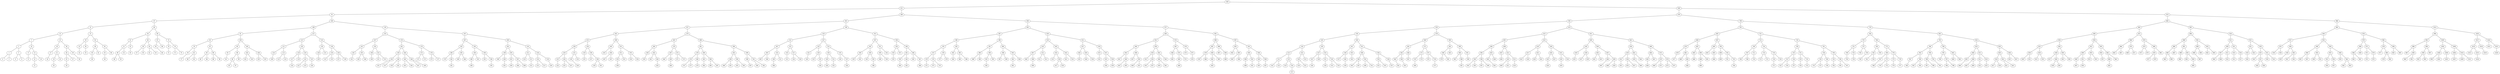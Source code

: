 graph BST {
    node [fontname="Helvetica"];
    509 [label="509"];
    509 -- 221;
    221 [label="221"];
    221 -- 76;
    76 [label="76"];
    76 -- 47;
    47 [label="47"];
    47 -- 31;
    31 [label="31"];
    31 -- 15;
    15 [label="15"];
    15 -- 7;
    7 [label="7"];
    7 -- 3;
    3 [label="3"];
    3 -- 1;
    1 [label="1"];
    1 -- 0;
    0 [label="0"];
    1 -- 2;
    2 [label="2"];
    3 -- 5;
    5 [label="5"];
    5 -- 4;
    4 [label="4"];
    5 -- 6;
    6 [label="6"];
    7 -- 10;
    10 [label="10"];
    10 -- 9;
    9 [label="9"];
    9 -- 8;
    8 [label="8"];
    10 -- 13;
    13 [label="13"];
    13 -- 12;
    12 [label="12"];
    12 -- 11;
    11 [label="11"];
    13 -- 14;
    14 [label="14"];
    15 -- 23;
    23 [label="23"];
    23 -- 18;
    18 [label="18"];
    18 -- 17;
    17 [label="17"];
    17 -- 16;
    16 [label="16"];
    18 -- 21;
    21 [label="21"];
    21 -- 19;
    19 [label="19"];
    19 -- 20;
    20 [label="20"];
    21 -- 22;
    22 [label="22"];
    23 -- 28;
    28 [label="28"];
    28 -- 26;
    26 [label="26"];
    26 -- 25;
    25 [label="25"];
    25 -- 24;
    24 [label="24"];
    26 -- 27;
    27 [label="27"];
    28 -- 29;
    29 [label="29"];
    29 -- 30;
    30 [label="30"];
    31 -- 37;
    37 [label="37"];
    37 -- 34;
    34 [label="34"];
    34 -- 33;
    33 [label="33"];
    33 -- 32;
    32 [label="32"];
    34 -- 36;
    36 [label="36"];
    36 -- 35;
    35 [label="35"];
    37 -- 42;
    42 [label="42"];
    42 -- 40;
    40 [label="40"];
    40 -- 39;
    39 [label="39"];
    39 -- 38;
    38 [label="38"];
    40 -- 41;
    41 [label="41"];
    42 -- 45;
    45 [label="45"];
    45 -- 43;
    43 [label="43"];
    43 -- 44;
    44 [label="44"];
    45 -- 46;
    46 [label="46"];
    47 -- 64;
    64 [label="64"];
    64 -- 56;
    56 [label="56"];
    56 -- 53;
    53 [label="53"];
    53 -- 51;
    51 [label="51"];
    51 -- 49;
    49 [label="49"];
    49 -- 48;
    48 [label="48"];
    49 -- 50;
    50 [label="50"];
    51 -- 52;
    52 [label="52"];
    53 -- 55;
    55 [label="55"];
    55 -- 54;
    54 [label="54"];
    56 -- 60;
    60 [label="60"];
    60 -- 58;
    58 [label="58"];
    58 -- 57;
    57 [label="57"];
    58 -- 59;
    59 [label="59"];
    60 -- 62;
    62 [label="62"];
    62 -- 61;
    61 [label="61"];
    62 -- 63;
    63 [label="63"];
    64 -- 69;
    69 [label="69"];
    69 -- 67;
    67 [label="67"];
    67 -- 65;
    65 [label="65"];
    65 -- 66;
    66 [label="66"];
    67 -- 68;
    68 [label="68"];
    69 -- 72;
    72 [label="72"];
    72 -- 70;
    70 [label="70"];
    70 -- 71;
    71 [label="71"];
    72 -- 74;
    74 [label="74"];
    74 -- 73;
    73 [label="73"];
    74 -- 75;
    75 [label="75"];
    76 -- 140;
    140 [label="140"];
    140 -- 108;
    108 [label="108"];
    108 -- 91;
    91 [label="91"];
    91 -- 83;
    83 [label="83"];
    83 -- 79;
    79 [label="79"];
    79 -- 78;
    78 [label="78"];
    78 -- 77;
    77 [label="77"];
    79 -- 81;
    81 [label="81"];
    81 -- 80;
    80 [label="80"];
    81 -- 82;
    82 [label="82"];
    83 -- 87;
    87 [label="87"];
    87 -- 85;
    85 [label="85"];
    85 -- 84;
    84 [label="84"];
    85 -- 86;
    86 [label="86"];
    87 -- 89;
    89 [label="89"];
    89 -- 88;
    88 [label="88"];
    89 -- 90;
    90 [label="90"];
    91 -- 100;
    100 [label="100"];
    100 -- 94;
    94 [label="94"];
    94 -- 93;
    93 [label="93"];
    93 -- 92;
    92 [label="92"];
    94 -- 98;
    98 [label="98"];
    98 -- 96;
    96 [label="96"];
    96 -- 95;
    95 [label="95"];
    96 -- 97;
    97 [label="97"];
    98 -- 99;
    99 [label="99"];
    100 -- 104;
    104 [label="104"];
    104 -- 102;
    102 [label="102"];
    102 -- 101;
    101 [label="101"];
    102 -- 103;
    103 [label="103"];
    104 -- 106;
    106 [label="106"];
    106 -- 105;
    105 [label="105"];
    106 -- 107;
    107 [label="107"];
    108 -- 127;
    127 [label="127"];
    127 -- 115;
    115 [label="115"];
    115 -- 111;
    111 [label="111"];
    111 -- 110;
    110 [label="110"];
    110 -- 109;
    109 [label="109"];
    111 -- 113;
    113 [label="113"];
    113 -- 112;
    112 [label="112"];
    113 -- 114;
    114 [label="114"];
    115 -- 120;
    120 [label="120"];
    120 -- 118;
    118 [label="118"];
    118 -- 117;
    117 [label="117"];
    117 -- 116;
    116 [label="116"];
    118 -- 119;
    119 [label="119"];
    120 -- 124;
    124 [label="124"];
    124 -- 122;
    122 [label="122"];
    122 -- 121;
    121 [label="121"];
    122 -- 123;
    123 [label="123"];
    124 -- 125;
    125 [label="125"];
    125 -- 126;
    126 [label="126"];
    127 -- 132;
    132 [label="132"];
    132 -- 130;
    130 [label="130"];
    130 -- 128;
    128 [label="128"];
    128 -- 129;
    129 [label="129"];
    130 -- 131;
    131 [label="131"];
    132 -- 136;
    136 [label="136"];
    136 -- 134;
    134 [label="134"];
    134 -- 133;
    133 [label="133"];
    134 -- 135;
    135 [label="135"];
    136 -- 138;
    138 [label="138"];
    138 -- 137;
    137 [label="137"];
    138 -- 139;
    139 [label="139"];
    140 -- 178;
    178 [label="178"];
    178 -- 154;
    154 [label="154"];
    154 -- 147;
    147 [label="147"];
    147 -- 143;
    143 [label="143"];
    143 -- 142;
    142 [label="142"];
    142 -- 141;
    141 [label="141"];
    143 -- 145;
    145 [label="145"];
    145 -- 144;
    144 [label="144"];
    145 -- 146;
    146 [label="146"];
    147 -- 150;
    150 [label="150"];
    150 -- 148;
    148 [label="148"];
    148 -- 149;
    149 [label="149"];
    150 -- 152;
    152 [label="152"];
    152 -- 151;
    151 [label="151"];
    152 -- 153;
    153 [label="153"];
    154 -- 170;
    170 [label="170"];
    170 -- 162;
    162 [label="162"];
    162 -- 158;
    158 [label="158"];
    158 -- 156;
    156 [label="156"];
    156 -- 155;
    155 [label="155"];
    156 -- 157;
    157 [label="157"];
    158 -- 160;
    160 [label="160"];
    160 -- 159;
    159 [label="159"];
    160 -- 161;
    161 [label="161"];
    162 -- 166;
    166 [label="166"];
    166 -- 164;
    164 [label="164"];
    164 -- 163;
    163 [label="163"];
    164 -- 165;
    165 [label="165"];
    166 -- 168;
    168 [label="168"];
    168 -- 167;
    167 [label="167"];
    168 -- 169;
    169 [label="169"];
    170 -- 174;
    174 [label="174"];
    174 -- 172;
    172 [label="172"];
    172 -- 171;
    171 [label="171"];
    172 -- 173;
    173 [label="173"];
    174 -- 176;
    176 [label="176"];
    176 -- 175;
    175 [label="175"];
    176 -- 177;
    177 [label="177"];
    178 -- 197;
    197 [label="197"];
    197 -- 187;
    187 [label="187"];
    187 -- 183;
    183 [label="183"];
    183 -- 180;
    180 [label="180"];
    180 -- 179;
    179 [label="179"];
    180 -- 182;
    182 [label="182"];
    182 -- 181;
    181 [label="181"];
    183 -- 185;
    185 [label="185"];
    185 -- 184;
    184 [label="184"];
    185 -- 186;
    186 [label="186"];
    187 -- 192;
    192 [label="192"];
    192 -- 190;
    190 [label="190"];
    190 -- 188;
    188 [label="188"];
    188 -- 189;
    189 [label="189"];
    190 -- 191;
    191 [label="191"];
    192 -- 194;
    194 [label="194"];
    194 -- 193;
    193 [label="193"];
    194 -- 196;
    196 [label="196"];
    196 -- 195;
    195 [label="195"];
    197 -- 209;
    209 [label="209"];
    209 -- 202;
    202 [label="202"];
    202 -- 199;
    199 [label="199"];
    199 -- 198;
    198 [label="198"];
    199 -- 200;
    200 [label="200"];
    200 -- 201;
    201 [label="201"];
    202 -- 205;
    205 [label="205"];
    205 -- 203;
    203 [label="203"];
    203 -- 204;
    204 [label="204"];
    205 -- 207;
    207 [label="207"];
    207 -- 206;
    206 [label="206"];
    207 -- 208;
    208 [label="208"];
    209 -- 214;
    214 [label="214"];
    214 -- 211;
    211 [label="211"];
    211 -- 210;
    210 [label="210"];
    211 -- 213;
    213 [label="213"];
    213 -- 212;
    212 [label="212"];
    214 -- 218;
    218 [label="218"];
    218 -- 216;
    216 [label="216"];
    216 -- 215;
    215 [label="215"];
    216 -- 217;
    217 [label="217"];
    218 -- 219;
    219 [label="219"];
    219 -- 220;
    220 [label="220"];
    221 -- 369;
    369 [label="369"];
    369 -- 303;
    303 [label="303"];
    303 -- 257;
    257 [label="257"];
    257 -- 242;
    242 [label="242"];
    242 -- 233;
    233 [label="233"];
    233 -- 228;
    228 [label="228"];
    228 -- 224;
    224 [label="224"];
    224 -- 223;
    223 [label="223"];
    223 -- 222;
    222 [label="222"];
    224 -- 226;
    226 [label="226"];
    226 -- 225;
    225 [label="225"];
    226 -- 227;
    227 [label="227"];
    228 -- 231;
    231 [label="231"];
    231 -- 230;
    230 [label="230"];
    230 -- 229;
    229 [label="229"];
    231 -- 232;
    232 [label="232"];
    233 -- 236;
    236 [label="236"];
    236 -- 234;
    234 [label="234"];
    234 -- 235;
    235 [label="235"];
    236 -- 238;
    238 [label="238"];
    238 -- 237;
    237 [label="237"];
    238 -- 240;
    240 [label="240"];
    240 -- 239;
    239 [label="239"];
    240 -- 241;
    241 [label="241"];
    242 -- 248;
    248 [label="248"];
    248 -- 244;
    244 [label="244"];
    244 -- 243;
    243 [label="243"];
    244 -- 246;
    246 [label="246"];
    246 -- 245;
    245 [label="245"];
    246 -- 247;
    247 [label="247"];
    248 -- 253;
    253 [label="253"];
    253 -- 251;
    251 [label="251"];
    251 -- 250;
    250 [label="250"];
    250 -- 249;
    249 [label="249"];
    251 -- 252;
    252 [label="252"];
    253 -- 255;
    255 [label="255"];
    255 -- 254;
    254 [label="254"];
    255 -- 256;
    256 [label="256"];
    257 -- 274;
    274 [label="274"];
    274 -- 265;
    265 [label="265"];
    265 -- 260;
    260 [label="260"];
    260 -- 258;
    258 [label="258"];
    258 -- 259;
    259 [label="259"];
    260 -- 262;
    262 [label="262"];
    262 -- 261;
    261 [label="261"];
    262 -- 264;
    264 [label="264"];
    264 -- 263;
    263 [label="263"];
    265 -- 270;
    270 [label="270"];
    270 -- 267;
    267 [label="267"];
    267 -- 266;
    266 [label="266"];
    267 -- 269;
    269 [label="269"];
    269 -- 268;
    268 [label="268"];
    270 -- 272;
    272 [label="272"];
    272 -- 271;
    271 [label="271"];
    272 -- 273;
    273 [label="273"];
    274 -- 288;
    288 [label="288"];
    288 -- 281;
    281 [label="281"];
    281 -- 278;
    278 [label="278"];
    278 -- 276;
    276 [label="276"];
    276 -- 275;
    275 [label="275"];
    276 -- 277;
    277 [label="277"];
    278 -- 280;
    280 [label="280"];
    280 -- 279;
    279 [label="279"];
    281 -- 284;
    284 [label="284"];
    284 -- 283;
    283 [label="283"];
    283 -- 282;
    282 [label="282"];
    284 -- 286;
    286 [label="286"];
    286 -- 285;
    285 [label="285"];
    286 -- 287;
    287 [label="287"];
    288 -- 296;
    296 [label="296"];
    296 -- 292;
    292 [label="292"];
    292 -- 290;
    290 [label="290"];
    290 -- 289;
    289 [label="289"];
    290 -- 291;
    291 [label="291"];
    292 -- 294;
    294 [label="294"];
    294 -- 293;
    293 [label="293"];
    294 -- 295;
    295 [label="295"];
    296 -- 299;
    299 [label="299"];
    299 -- 298;
    298 [label="298"];
    298 -- 297;
    297 [label="297"];
    299 -- 301;
    301 [label="301"];
    301 -- 300;
    300 [label="300"];
    301 -- 302;
    302 [label="302"];
    303 -- 338;
    338 [label="338"];
    338 -- 319;
    319 [label="319"];
    319 -- 312;
    312 [label="312"];
    312 -- 307;
    307 [label="307"];
    307 -- 305;
    305 [label="305"];
    305 -- 304;
    304 [label="304"];
    305 -- 306;
    306 [label="306"];
    307 -- 310;
    310 [label="310"];
    310 -- 309;
    309 [label="309"];
    309 -- 308;
    308 [label="308"];
    310 -- 311;
    311 [label="311"];
    312 -- 315;
    315 [label="315"];
    315 -- 314;
    314 [label="314"];
    314 -- 313;
    313 [label="313"];
    315 -- 317;
    317 [label="317"];
    317 -- 316;
    316 [label="316"];
    317 -- 318;
    318 [label="318"];
    319 -- 327;
    327 [label="327"];
    327 -- 322;
    322 [label="322"];
    322 -- 321;
    321 [label="321"];
    321 -- 320;
    320 [label="320"];
    322 -- 324;
    324 [label="324"];
    324 -- 323;
    323 [label="323"];
    324 -- 325;
    325 [label="325"];
    325 -- 326;
    326 [label="326"];
    327 -- 333;
    333 [label="333"];
    333 -- 330;
    330 [label="330"];
    330 -- 329;
    329 [label="329"];
    329 -- 328;
    328 [label="328"];
    330 -- 331;
    331 [label="331"];
    331 -- 332;
    332 [label="332"];
    333 -- 335;
    335 [label="335"];
    335 -- 334;
    334 [label="334"];
    335 -- 337;
    337 [label="337"];
    337 -- 336;
    336 [label="336"];
    338 -- 353;
    353 [label="353"];
    353 -- 347;
    347 [label="347"];
    347 -- 342;
    342 [label="342"];
    342 -- 340;
    340 [label="340"];
    340 -- 339;
    339 [label="339"];
    340 -- 341;
    341 [label="341"];
    342 -- 344;
    344 [label="344"];
    344 -- 343;
    343 [label="343"];
    344 -- 345;
    345 [label="345"];
    345 -- 346;
    346 [label="346"];
    347 -- 351;
    351 [label="351"];
    351 -- 349;
    349 [label="349"];
    349 -- 348;
    348 [label="348"];
    349 -- 350;
    350 [label="350"];
    351 -- 352;
    352 [label="352"];
    353 -- 358;
    358 [label="358"];
    358 -- 356;
    356 [label="356"];
    356 -- 354;
    354 [label="354"];
    354 -- 355;
    355 [label="355"];
    356 -- 357;
    357 [label="357"];
    358 -- 364;
    364 [label="364"];
    364 -- 361;
    361 [label="361"];
    361 -- 359;
    359 [label="359"];
    359 -- 360;
    360 [label="360"];
    361 -- 362;
    362 [label="362"];
    362 -- 363;
    363 [label="363"];
    364 -- 366;
    366 [label="366"];
    366 -- 365;
    365 [label="365"];
    366 -- 367;
    367 [label="367"];
    367 -- 368;
    368 [label="368"];
    369 -- 440;
    440 [label="440"];
    440 -- 405;
    405 [label="405"];
    405 -- 387;
    387 [label="387"];
    387 -- 380;
    380 [label="380"];
    380 -- 376;
    376 [label="376"];
    376 -- 372;
    372 [label="372"];
    372 -- 370;
    370 [label="370"];
    370 -- 371;
    371 [label="371"];
    372 -- 374;
    374 [label="374"];
    374 -- 373;
    373 [label="373"];
    374 -- 375;
    375 [label="375"];
    376 -- 378;
    378 [label="378"];
    378 -- 377;
    377 [label="377"];
    378 -- 379;
    379 [label="379"];
    380 -- 383;
    383 [label="383"];
    383 -- 381;
    381 [label="381"];
    381 -- 382;
    382 [label="382"];
    383 -- 385;
    385 [label="385"];
    385 -- 384;
    384 [label="384"];
    385 -- 386;
    386 [label="386"];
    387 -- 396;
    396 [label="396"];
    396 -- 391;
    391 [label="391"];
    391 -- 389;
    389 [label="389"];
    389 -- 388;
    388 [label="388"];
    389 -- 390;
    390 [label="390"];
    391 -- 394;
    394 [label="394"];
    394 -- 393;
    393 [label="393"];
    393 -- 392;
    392 [label="392"];
    394 -- 395;
    395 [label="395"];
    396 -- 400;
    400 [label="400"];
    400 -- 398;
    398 [label="398"];
    398 -- 397;
    397 [label="397"];
    398 -- 399;
    399 [label="399"];
    400 -- 403;
    403 [label="403"];
    403 -- 402;
    402 [label="402"];
    402 -- 401;
    401 [label="401"];
    403 -- 404;
    404 [label="404"];
    405 -- 424;
    424 [label="424"];
    424 -- 414;
    414 [label="414"];
    414 -- 410;
    410 [label="410"];
    410 -- 407;
    407 [label="407"];
    407 -- 406;
    406 [label="406"];
    407 -- 408;
    408 [label="408"];
    408 -- 409;
    409 [label="409"];
    410 -- 412;
    412 [label="412"];
    412 -- 411;
    411 [label="411"];
    412 -- 413;
    413 [label="413"];
    414 -- 420;
    420 [label="420"];
    420 -- 416;
    416 [label="416"];
    416 -- 415;
    415 [label="415"];
    416 -- 418;
    418 [label="418"];
    418 -- 417;
    417 [label="417"];
    418 -- 419;
    419 [label="419"];
    420 -- 422;
    422 [label="422"];
    422 -- 421;
    421 [label="421"];
    422 -- 423;
    423 [label="423"];
    424 -- 431;
    431 [label="431"];
    431 -- 427;
    427 [label="427"];
    427 -- 426;
    426 [label="426"];
    426 -- 425;
    425 [label="425"];
    427 -- 429;
    429 [label="429"];
    429 -- 428;
    428 [label="428"];
    429 -- 430;
    430 [label="430"];
    431 -- 434;
    434 [label="434"];
    434 -- 433;
    433 [label="433"];
    433 -- 432;
    432 [label="432"];
    434 -- 437;
    437 [label="437"];
    437 -- 435;
    435 [label="435"];
    435 -- 436;
    436 [label="436"];
    437 -- 438;
    438 [label="438"];
    438 -- 439;
    439 [label="439"];
    440 -- 477;
    477 [label="477"];
    477 -- 464;
    464 [label="464"];
    464 -- 452;
    452 [label="452"];
    452 -- 446;
    446 [label="446"];
    446 -- 442;
    442 [label="442"];
    442 -- 441;
    441 [label="441"];
    442 -- 444;
    444 [label="444"];
    444 -- 443;
    443 [label="443"];
    444 -- 445;
    445 [label="445"];
    446 -- 448;
    448 [label="448"];
    448 -- 447;
    447 [label="447"];
    448 -- 450;
    450 [label="450"];
    450 -- 449;
    449 [label="449"];
    450 -- 451;
    451 [label="451"];
    452 -- 458;
    458 [label="458"];
    458 -- 454;
    454 [label="454"];
    454 -- 453;
    453 [label="453"];
    454 -- 456;
    456 [label="456"];
    456 -- 455;
    455 [label="455"];
    456 -- 457;
    457 [label="457"];
    458 -- 462;
    462 [label="462"];
    462 -- 460;
    460 [label="460"];
    460 -- 459;
    459 [label="459"];
    460 -- 461;
    461 [label="461"];
    462 -- 463;
    463 [label="463"];
    464 -- 472;
    472 [label="472"];
    472 -- 467;
    467 [label="467"];
    467 -- 466;
    466 [label="466"];
    466 -- 465;
    465 [label="465"];
    467 -- 470;
    470 [label="470"];
    470 -- 469;
    469 [label="469"];
    469 -- 468;
    468 [label="468"];
    470 -- 471;
    471 [label="471"];
    472 -- 474;
    474 [label="474"];
    474 -- 473;
    473 [label="473"];
    474 -- 475;
    475 [label="475"];
    475 -- 476;
    476 [label="476"];
    477 -- 491;
    491 [label="491"];
    491 -- 486;
    486 [label="486"];
    486 -- 481;
    481 [label="481"];
    481 -- 479;
    479 [label="479"];
    479 -- 478;
    478 [label="478"];
    479 -- 480;
    480 [label="480"];
    481 -- 484;
    484 [label="484"];
    484 -- 482;
    482 [label="482"];
    482 -- 483;
    483 [label="483"];
    484 -- 485;
    485 [label="485"];
    486 -- 488;
    488 [label="488"];
    488 -- 487;
    487 [label="487"];
    488 -- 490;
    490 [label="490"];
    490 -- 489;
    489 [label="489"];
    491 -- 497;
    497 [label="497"];
    497 -- 493;
    493 [label="493"];
    493 -- 492;
    492 [label="492"];
    493 -- 495;
    495 [label="495"];
    495 -- 494;
    494 [label="494"];
    495 -- 496;
    496 [label="496"];
    497 -- 503;
    503 [label="503"];
    503 -- 500;
    500 [label="500"];
    500 -- 498;
    498 [label="498"];
    498 -- 499;
    499 [label="499"];
    500 -- 502;
    502 [label="502"];
    502 -- 501;
    501 [label="501"];
    503 -- 506;
    506 [label="506"];
    506 -- 504;
    504 [label="504"];
    504 -- 505;
    505 [label="505"];
    506 -- 508;
    508 [label="508"];
    508 -- 507;
    507 [label="507"];
    509 -- 828;
    828 [label="828"];
    828 -- 676;
    676 [label="676"];
    676 -- 592;
    592 [label="592"];
    592 -- 559;
    559 [label="559"];
    559 -- 536;
    536 [label="536"];
    536 -- 524;
    524 [label="524"];
    524 -- 518;
    518 [label="518"];
    518 -- 513;
    513 [label="513"];
    513 -- 511;
    511 [label="511"];
    511 -- 510;
    510 [label="510"];
    511 -- 512;
    512 [label="512"];
    513 -- 515;
    515 [label="515"];
    515 -- 514;
    514 [label="514"];
    515 -- 516;
    516 [label="516"];
    516 -- 517;
    517 [label="517"];
    518 -- 522;
    522 [label="522"];
    522 -- 520;
    520 [label="520"];
    520 -- 519;
    519 [label="519"];
    520 -- 521;
    521 [label="521"];
    522 -- 523;
    523 [label="523"];
    524 -- 529;
    529 [label="529"];
    529 -- 527;
    527 [label="527"];
    527 -- 525;
    525 [label="525"];
    525 -- 526;
    526 [label="526"];
    527 -- 528;
    528 [label="528"];
    529 -- 532;
    532 [label="532"];
    532 -- 531;
    531 [label="531"];
    531 -- 530;
    530 [label="530"];
    532 -- 534;
    534 [label="534"];
    534 -- 533;
    533 [label="533"];
    534 -- 535;
    535 [label="535"];
    536 -- 544;
    544 [label="544"];
    544 -- 541;
    541 [label="541"];
    541 -- 538;
    538 [label="538"];
    538 -- 537;
    537 [label="537"];
    538 -- 540;
    540 [label="540"];
    540 -- 539;
    539 [label="539"];
    541 -- 543;
    543 [label="543"];
    543 -- 542;
    542 [label="542"];
    544 -- 552;
    552 [label="552"];
    552 -- 548;
    548 [label="548"];
    548 -- 546;
    546 [label="546"];
    546 -- 545;
    545 [label="545"];
    546 -- 547;
    547 [label="547"];
    548 -- 550;
    550 [label="550"];
    550 -- 549;
    549 [label="549"];
    550 -- 551;
    551 [label="551"];
    552 -- 556;
    556 [label="556"];
    556 -- 554;
    554 [label="554"];
    554 -- 553;
    553 [label="553"];
    554 -- 555;
    555 [label="555"];
    556 -- 558;
    558 [label="558"];
    558 -- 557;
    557 [label="557"];
    559 -- 578;
    578 [label="578"];
    578 -- 568;
    568 [label="568"];
    568 -- 565;
    565 [label="565"];
    565 -- 562;
    562 [label="562"];
    562 -- 560;
    560 [label="560"];
    560 -- 561;
    561 [label="561"];
    562 -- 564;
    564 [label="564"];
    564 -- 563;
    563 [label="563"];
    565 -- 566;
    566 [label="566"];
    566 -- 567;
    567 [label="567"];
    568 -- 573;
    573 [label="573"];
    573 -- 571;
    571 [label="571"];
    571 -- 570;
    570 [label="570"];
    570 -- 569;
    569 [label="569"];
    571 -- 572;
    572 [label="572"];
    573 -- 575;
    575 [label="575"];
    575 -- 574;
    574 [label="574"];
    575 -- 576;
    576 [label="576"];
    576 -- 577;
    577 [label="577"];
    578 -- 584;
    584 [label="584"];
    584 -- 582;
    582 [label="582"];
    582 -- 580;
    580 [label="580"];
    580 -- 579;
    579 [label="579"];
    580 -- 581;
    581 [label="581"];
    582 -- 583;
    583 [label="583"];
    584 -- 589;
    589 [label="589"];
    589 -- 586;
    586 [label="586"];
    586 -- 585;
    585 [label="585"];
    586 -- 588;
    588 [label="588"];
    588 -- 587;
    587 [label="587"];
    589 -- 591;
    591 [label="591"];
    591 -- 590;
    590 [label="590"];
    592 -- 633;
    633 [label="633"];
    633 -- 615;
    615 [label="615"];
    615 -- 605;
    605 [label="605"];
    605 -- 600;
    600 [label="600"];
    600 -- 596;
    596 [label="596"];
    596 -- 594;
    594 [label="594"];
    594 -- 593;
    593 [label="593"];
    594 -- 595;
    595 [label="595"];
    596 -- 598;
    598 [label="598"];
    598 -- 597;
    597 [label="597"];
    598 -- 599;
    599 [label="599"];
    600 -- 603;
    603 [label="603"];
    603 -- 602;
    602 [label="602"];
    602 -- 601;
    601 [label="601"];
    603 -- 604;
    604 [label="604"];
    605 -- 608;
    608 [label="608"];
    608 -- 607;
    607 [label="607"];
    607 -- 606;
    606 [label="606"];
    608 -- 612;
    612 [label="612"];
    612 -- 610;
    610 [label="610"];
    610 -- 609;
    609 [label="609"];
    610 -- 611;
    611 [label="611"];
    612 -- 613;
    613 [label="613"];
    613 -- 614;
    614 [label="614"];
    615 -- 623;
    623 [label="623"];
    623 -- 619;
    619 [label="619"];
    619 -- 617;
    617 [label="617"];
    617 -- 616;
    616 [label="616"];
    617 -- 618;
    618 [label="618"];
    619 -- 621;
    621 [label="621"];
    621 -- 620;
    620 [label="620"];
    621 -- 622;
    622 [label="622"];
    623 -- 628;
    628 [label="628"];
    628 -- 626;
    626 [label="626"];
    626 -- 625;
    625 [label="625"];
    625 -- 624;
    624 [label="624"];
    626 -- 627;
    627 [label="627"];
    628 -- 631;
    631 [label="631"];
    631 -- 630;
    630 [label="630"];
    630 -- 629;
    629 [label="629"];
    631 -- 632;
    632 [label="632"];
    633 -- 651;
    651 [label="651"];
    651 -- 640;
    640 [label="640"];
    640 -- 636;
    636 [label="636"];
    636 -- 634;
    634 [label="634"];
    634 -- 635;
    635 [label="635"];
    636 -- 638;
    638 [label="638"];
    638 -- 637;
    637 [label="637"];
    638 -- 639;
    639 [label="639"];
    640 -- 644;
    644 [label="644"];
    644 -- 642;
    642 [label="642"];
    642 -- 641;
    641 [label="641"];
    642 -- 643;
    643 [label="643"];
    644 -- 647;
    647 [label="647"];
    647 -- 646;
    646 [label="646"];
    646 -- 645;
    645 [label="645"];
    647 -- 649;
    649 [label="649"];
    649 -- 648;
    648 [label="648"];
    649 -- 650;
    650 [label="650"];
    651 -- 663;
    663 [label="663"];
    663 -- 658;
    658 [label="658"];
    658 -- 654;
    654 [label="654"];
    654 -- 652;
    652 [label="652"];
    652 -- 653;
    653 [label="653"];
    654 -- 656;
    656 [label="656"];
    656 -- 655;
    655 [label="655"];
    656 -- 657;
    657 [label="657"];
    658 -- 661;
    661 [label="661"];
    661 -- 659;
    659 [label="659"];
    659 -- 660;
    660 [label="660"];
    661 -- 662;
    662 [label="662"];
    663 -- 668;
    668 [label="668"];
    668 -- 666;
    666 [label="666"];
    666 -- 665;
    665 [label="665"];
    665 -- 664;
    664 [label="664"];
    666 -- 667;
    667 [label="667"];
    668 -- 672;
    672 [label="672"];
    672 -- 670;
    670 [label="670"];
    670 -- 669;
    669 [label="669"];
    670 -- 671;
    671 [label="671"];
    672 -- 674;
    674 [label="674"];
    674 -- 673;
    673 [label="673"];
    674 -- 675;
    675 [label="675"];
    676 -- 748;
    748 [label="748"];
    748 -- 705;
    705 [label="705"];
    705 -- 692;
    692 [label="692"];
    692 -- 684;
    684 [label="684"];
    684 -- 679;
    679 [label="679"];
    679 -- 678;
    678 [label="678"];
    678 -- 677;
    677 [label="677"];
    679 -- 681;
    681 [label="681"];
    681 -- 680;
    680 [label="680"];
    681 -- 683;
    683 [label="683"];
    683 -- 682;
    682 [label="682"];
    684 -- 687;
    687 [label="687"];
    687 -- 685;
    685 [label="685"];
    685 -- 686;
    686 [label="686"];
    687 -- 690;
    690 [label="690"];
    690 -- 688;
    688 [label="688"];
    688 -- 689;
    689 [label="689"];
    690 -- 691;
    691 [label="691"];
    692 -- 697;
    697 [label="697"];
    697 -- 694;
    694 [label="694"];
    694 -- 693;
    693 [label="693"];
    694 -- 695;
    695 [label="695"];
    695 -- 696;
    696 [label="696"];
    697 -- 700;
    700 [label="700"];
    700 -- 698;
    698 [label="698"];
    698 -- 699;
    699 [label="699"];
    700 -- 702;
    702 [label="702"];
    702 -- 701;
    701 [label="701"];
    702 -- 703;
    703 [label="703"];
    703 -- 704;
    704 [label="704"];
    705 -- 721;
    721 [label="721"];
    721 -- 712;
    712 [label="712"];
    712 -- 709;
    709 [label="709"];
    709 -- 707;
    707 [label="707"];
    707 -- 706;
    706 [label="706"];
    707 -- 708;
    708 [label="708"];
    709 -- 711;
    711 [label="711"];
    711 -- 710;
    710 [label="710"];
    712 -- 716;
    716 [label="716"];
    716 -- 714;
    714 [label="714"];
    714 -- 713;
    713 [label="713"];
    714 -- 715;
    715 [label="715"];
    716 -- 719;
    719 [label="719"];
    719 -- 718;
    718 [label="718"];
    718 -- 717;
    717 [label="717"];
    719 -- 720;
    720 [label="720"];
    721 -- 734;
    734 [label="734"];
    734 -- 728;
    728 [label="728"];
    728 -- 725;
    725 [label="725"];
    725 -- 723;
    723 [label="723"];
    723 -- 722;
    722 [label="722"];
    723 -- 724;
    724 [label="724"];
    725 -- 726;
    726 [label="726"];
    726 -- 727;
    727 [label="727"];
    728 -- 731;
    731 [label="731"];
    731 -- 729;
    729 [label="729"];
    729 -- 730;
    730 [label="730"];
    731 -- 732;
    732 [label="732"];
    732 -- 733;
    733 [label="733"];
    734 -- 741;
    741 [label="741"];
    741 -- 738;
    738 [label="738"];
    738 -- 736;
    736 [label="736"];
    736 -- 735;
    735 [label="735"];
    736 -- 737;
    737 [label="737"];
    738 -- 740;
    740 [label="740"];
    740 -- 739;
    739 [label="739"];
    741 -- 744;
    744 [label="744"];
    744 -- 743;
    743 [label="743"];
    743 -- 742;
    742 [label="742"];
    744 -- 746;
    746 [label="746"];
    746 -- 745;
    745 [label="745"];
    746 -- 747;
    747 [label="747"];
    748 -- 779;
    779 [label="779"];
    779 -- 760;
    760 [label="760"];
    760 -- 755;
    755 [label="755"];
    755 -- 751;
    751 [label="751"];
    751 -- 749;
    749 [label="749"];
    749 -- 750;
    750 [label="750"];
    751 -- 752;
    752 [label="752"];
    752 -- 754;
    754 [label="754"];
    755 -- 757;
    757 [label="757"];
    757 -- 756;
    756 [label="756"];
    757 -- 759;
    759 [label="759"];
    759 -- 758;
    758 [label="758"];
    760 -- 766;
    766 [label="766"];
    766 -- 764;
    764 [label="764"];
    764 -- 762;
    762 [label="762"];
    762 -- 761;
    761 [label="761"];
    762 -- 763;
    763 [label="763"];
    764 -- 765;
    765 [label="765"];
    766 -- 773;
    773 [label="773"];
    773 -- 769;
    769 [label="769"];
    769 -- 767;
    767 [label="767"];
    767 -- 768;
    768 [label="768"];
    769 -- 771;
    771 [label="771"];
    771 -- 770;
    770 [label="770"];
    771 -- 772;
    772 [label="772"];
    773 -- 776;
    776 [label="776"];
    776 -- 775;
    775 [label="775"];
    775 -- 774;
    774 [label="774"];
    776 -- 778;
    778 [label="778"];
    778 -- 777;
    777 [label="777"];
    779 -- 803;
    803 [label="803"];
    803 -- 793;
    793 [label="793"];
    793 -- 786;
    786 [label="786"];
    786 -- 782;
    782 [label="782"];
    782 -- 781;
    781 [label="781"];
    781 -- 780;
    780 [label="780"];
    782 -- 784;
    784 [label="784"];
    784 -- 783;
    783 [label="783"];
    784 -- 785;
    785 [label="785"];
    786 -- 790;
    790 [label="790"];
    790 -- 788;
    788 [label="788"];
    788 -- 787;
    787 [label="787"];
    788 -- 789;
    789 [label="789"];
    790 -- 792;
    792 [label="792"];
    792 -- 791;
    791 [label="791"];
    793 -- 799;
    799 [label="799"];
    799 -- 795;
    795 [label="795"];
    795 -- 794;
    794 [label="794"];
    795 -- 797;
    797 [label="797"];
    797 -- 796;
    796 [label="796"];
    797 -- 798;
    798 [label="798"];
    799 -- 801;
    801 [label="801"];
    801 -- 800;
    800 [label="800"];
    801 -- 802;
    802 [label="802"];
    803 -- 816;
    816 [label="816"];
    816 -- 810;
    810 [label="810"];
    810 -- 806;
    806 [label="806"];
    806 -- 805;
    805 [label="805"];
    805 -- 804;
    804 [label="804"];
    806 -- 808;
    808 [label="808"];
    808 -- 807;
    807 [label="807"];
    808 -- 809;
    809 [label="809"];
    810 -- 813;
    813 [label="813"];
    813 -- 811;
    811 [label="811"];
    811 -- 812;
    812 [label="812"];
    813 -- 814;
    814 [label="814"];
    814 -- 815;
    815 [label="815"];
    816 -- 824;
    824 [label="824"];
    824 -- 820;
    820 [label="820"];
    820 -- 818;
    818 [label="818"];
    818 -- 817;
    817 [label="817"];
    818 -- 819;
    819 [label="819"];
    820 -- 822;
    822 [label="822"];
    822 -- 821;
    821 [label="821"];
    822 -- 823;
    823 [label="823"];
    824 -- 826;
    826 [label="826"];
    826 -- 825;
    825 [label="825"];
    826 -- 827;
    827 [label="827"];
    828 -- 933;
    933 [label="933"];
    933 -- 882;
    882 [label="882"];
    882 -- 864;
    864 [label="864"];
    864 -- 846;
    846 [label="846"];
    846 -- 836;
    836 [label="836"];
    836 -- 832;
    832 [label="832"];
    832 -- 830;
    830 [label="830"];
    830 -- 829;
    829 [label="829"];
    830 -- 831;
    831 [label="831"];
    832 -- 834;
    834 [label="834"];
    834 -- 833;
    833 [label="833"];
    834 -- 835;
    835 [label="835"];
    836 -- 842;
    842 [label="842"];
    842 -- 838;
    838 [label="838"];
    838 -- 837;
    837 [label="837"];
    838 -- 840;
    840 [label="840"];
    840 -- 839;
    839 [label="839"];
    840 -- 841;
    841 [label="841"];
    842 -- 844;
    844 [label="844"];
    844 -- 843;
    843 [label="843"];
    844 -- 845;
    845 [label="845"];
    846 -- 856;
    856 [label="856"];
    856 -- 852;
    852 [label="852"];
    852 -- 849;
    849 [label="849"];
    849 -- 848;
    848 [label="848"];
    848 -- 847;
    847 [label="847"];
    849 -- 851;
    851 [label="851"];
    851 -- 850;
    850 [label="850"];
    852 -- 854;
    854 [label="854"];
    854 -- 853;
    853 [label="853"];
    854 -- 855;
    855 [label="855"];
    856 -- 859;
    859 [label="859"];
    859 -- 858;
    858 [label="858"];
    858 -- 857;
    857 [label="857"];
    859 -- 862;
    862 [label="862"];
    862 -- 860;
    860 [label="860"];
    860 -- 861;
    861 [label="861"];
    862 -- 863;
    863 [label="863"];
    864 -- 872;
    872 [label="872"];
    872 -- 868;
    868 [label="868"];
    868 -- 866;
    866 [label="866"];
    866 -- 865;
    865 [label="865"];
    866 -- 867;
    867 [label="867"];
    868 -- 870;
    870 [label="870"];
    870 -- 869;
    869 [label="869"];
    870 -- 871;
    871 [label="871"];
    872 -- 876;
    876 [label="876"];
    876 -- 874;
    874 [label="874"];
    874 -- 873;
    873 [label="873"];
    874 -- 875;
    875 [label="875"];
    876 -- 880;
    880 [label="880"];
    880 -- 878;
    878 [label="878"];
    878 -- 877;
    877 [label="877"];
    878 -- 879;
    879 [label="879"];
    880 -- 881;
    881 [label="881"];
    882 -- 905;
    905 [label="905"];
    905 -- 896;
    896 [label="896"];
    896 -- 888;
    888 [label="888"];
    888 -- 886;
    886 [label="886"];
    886 -- 884;
    884 [label="884"];
    884 -- 883;
    883 [label="883"];
    884 -- 885;
    885 [label="885"];
    886 -- 887;
    887 [label="887"];
    888 -- 891;
    891 [label="891"];
    891 -- 889;
    889 [label="889"];
    889 -- 890;
    890 [label="890"];
    891 -- 893;
    893 [label="893"];
    893 -- 892;
    892 [label="892"];
    893 -- 894;
    894 [label="894"];
    894 -- 895;
    895 [label="895"];
    896 -- 901;
    901 [label="901"];
    901 -- 899;
    899 [label="899"];
    899 -- 898;
    898 [label="898"];
    898 -- 897;
    897 [label="897"];
    899 -- 900;
    900 [label="900"];
    901 -- 903;
    903 [label="903"];
    903 -- 902;
    902 [label="902"];
    903 -- 904;
    904 [label="904"];
    905 -- 918;
    918 [label="918"];
    918 -- 912;
    912 [label="912"];
    912 -- 909;
    909 [label="909"];
    909 -- 907;
    907 [label="907"];
    907 -- 906;
    906 [label="906"];
    907 -- 908;
    908 [label="908"];
    909 -- 911;
    911 [label="911"];
    911 -- 910;
    910 [label="910"];
    912 -- 915;
    915 [label="915"];
    915 -- 914;
    914 [label="914"];
    914 -- 913;
    913 [label="913"];
    915 -- 916;
    916 [label="916"];
    916 -- 917;
    917 [label="917"];
    918 -- 923;
    923 [label="923"];
    923 -- 921;
    921 [label="921"];
    921 -- 919;
    919 [label="919"];
    919 -- 920;
    920 [label="920"];
    921 -- 922;
    922 [label="922"];
    923 -- 929;
    929 [label="929"];
    929 -- 925;
    925 [label="925"];
    925 -- 924;
    924 [label="924"];
    925 -- 927;
    927 [label="927"];
    927 -- 926;
    926 [label="926"];
    927 -- 928;
    928 [label="928"];
    929 -- 931;
    931 [label="931"];
    931 -- 930;
    930 [label="930"];
    931 -- 932;
    932 [label="932"];
    933 -- 986;
    986 [label="986"];
    986 -- 964;
    964 [label="964"];
    964 -- 944;
    944 [label="944"];
    944 -- 937;
    937 [label="937"];
    937 -- 935;
    935 [label="935"];
    935 -- 934;
    934 [label="934"];
    935 -- 936;
    936 [label="936"];
    937 -- 940;
    940 [label="940"];
    940 -- 938;
    938 [label="938"];
    938 -- 939;
    939 [label="939"];
    940 -- 942;
    942 [label="942"];
    942 -- 941;
    941 [label="941"];
    942 -- 943;
    943 [label="943"];
    944 -- 952;
    952 [label="952"];
    952 -- 948;
    948 [label="948"];
    948 -- 946;
    946 [label="946"];
    946 -- 945;
    945 [label="945"];
    946 -- 947;
    947 [label="947"];
    948 -- 950;
    950 [label="950"];
    950 -- 949;
    949 [label="949"];
    950 -- 951;
    951 [label="951"];
    952 -- 958;
    958 [label="958"];
    958 -- 955;
    955 [label="955"];
    955 -- 953;
    953 [label="953"];
    953 -- 954;
    954 [label="954"];
    955 -- 956;
    956 [label="956"];
    956 -- 957;
    957 [label="957"];
    958 -- 960;
    960 [label="960"];
    960 -- 959;
    959 [label="959"];
    960 -- 962;
    962 [label="962"];
    962 -- 961;
    961 [label="961"];
    962 -- 963;
    963 [label="963"];
    964 -- 976;
    976 [label="976"];
    976 -- 970;
    970 [label="970"];
    970 -- 968;
    968 [label="968"];
    968 -- 966;
    966 [label="966"];
    966 -- 965;
    965 [label="965"];
    966 -- 967;
    967 [label="967"];
    968 -- 969;
    969 [label="969"];
    970 -- 973;
    973 [label="973"];
    973 -- 971;
    971 [label="971"];
    971 -- 972;
    972 [label="972"];
    973 -- 974;
    974 [label="974"];
    974 -- 975;
    975 [label="975"];
    976 -- 982;
    982 [label="982"];
    982 -- 978;
    978 [label="978"];
    978 -- 977;
    977 [label="977"];
    978 -- 980;
    980 [label="980"];
    980 -- 979;
    979 [label="979"];
    980 -- 981;
    981 [label="981"];
    982 -- 984;
    984 [label="984"];
    984 -- 983;
    983 [label="983"];
    984 -- 985;
    985 [label="985"];
    986 -- 1012;
    1012 [label="1012"];
    1012 -- 998;
    998 [label="998"];
    998 -- 992;
    992 [label="992"];
    992 -- 988;
    988 [label="988"];
    988 -- 987;
    987 [label="987"];
    988 -- 990;
    990 [label="990"];
    990 -- 989;
    989 [label="989"];
    990 -- 991;
    991 [label="991"];
    992 -- 996;
    996 [label="996"];
    996 -- 994;
    994 [label="994"];
    994 -- 993;
    993 [label="993"];
    994 -- 995;
    995 [label="995"];
    996 -- 997;
    997 [label="997"];
    998 -- 1005;
    1005 [label="1005"];
    1005 -- 1002;
    1002 [label="1002"];
    1002 -- 1000;
    1000 [label="1000"];
    1000 -- 999;
    999 [label="999"];
    1000 -- 1001;
    1001 [label="1001"];
    1002 -- 1004;
    1004 [label="1004"];
    1004 -- 1003;
    1003 [label="1003"];
    1005 -- 1008;
    1008 [label="1008"];
    1008 -- 1006;
    1006 [label="1006"];
    1006 -- 1007;
    1007 [label="1007"];
    1008 -- 1010;
    1010 [label="1010"];
    1010 -- 1009;
    1009 [label="1009"];
    1010 -- 1011;
    1011 [label="1011"];
    1012 -- 1020;
    1020 [label="1020"];
    1020 -- 1017;
    1017 [label="1017"];
    1017 -- 1014;
    1014 [label="1014"];
    1014 -- 1013;
    1013 [label="1013"];
    1014 -- 1015;
    1015 [label="1015"];
    1015 -- 1016;
    1016 [label="1016"];
    1017 -- 1018;
    1018 [label="1018"];
    1018 -- 1019;
    1019 [label="1019"];
    1020 -- 1022;
    1022 [label="1022"];
    1022 -- 1021;
    1021 [label="1021"];
    1022 -- 1023;
    1023 [label="1023"];
    1023 -- 1024;
    1024 [label="1024"];
}
